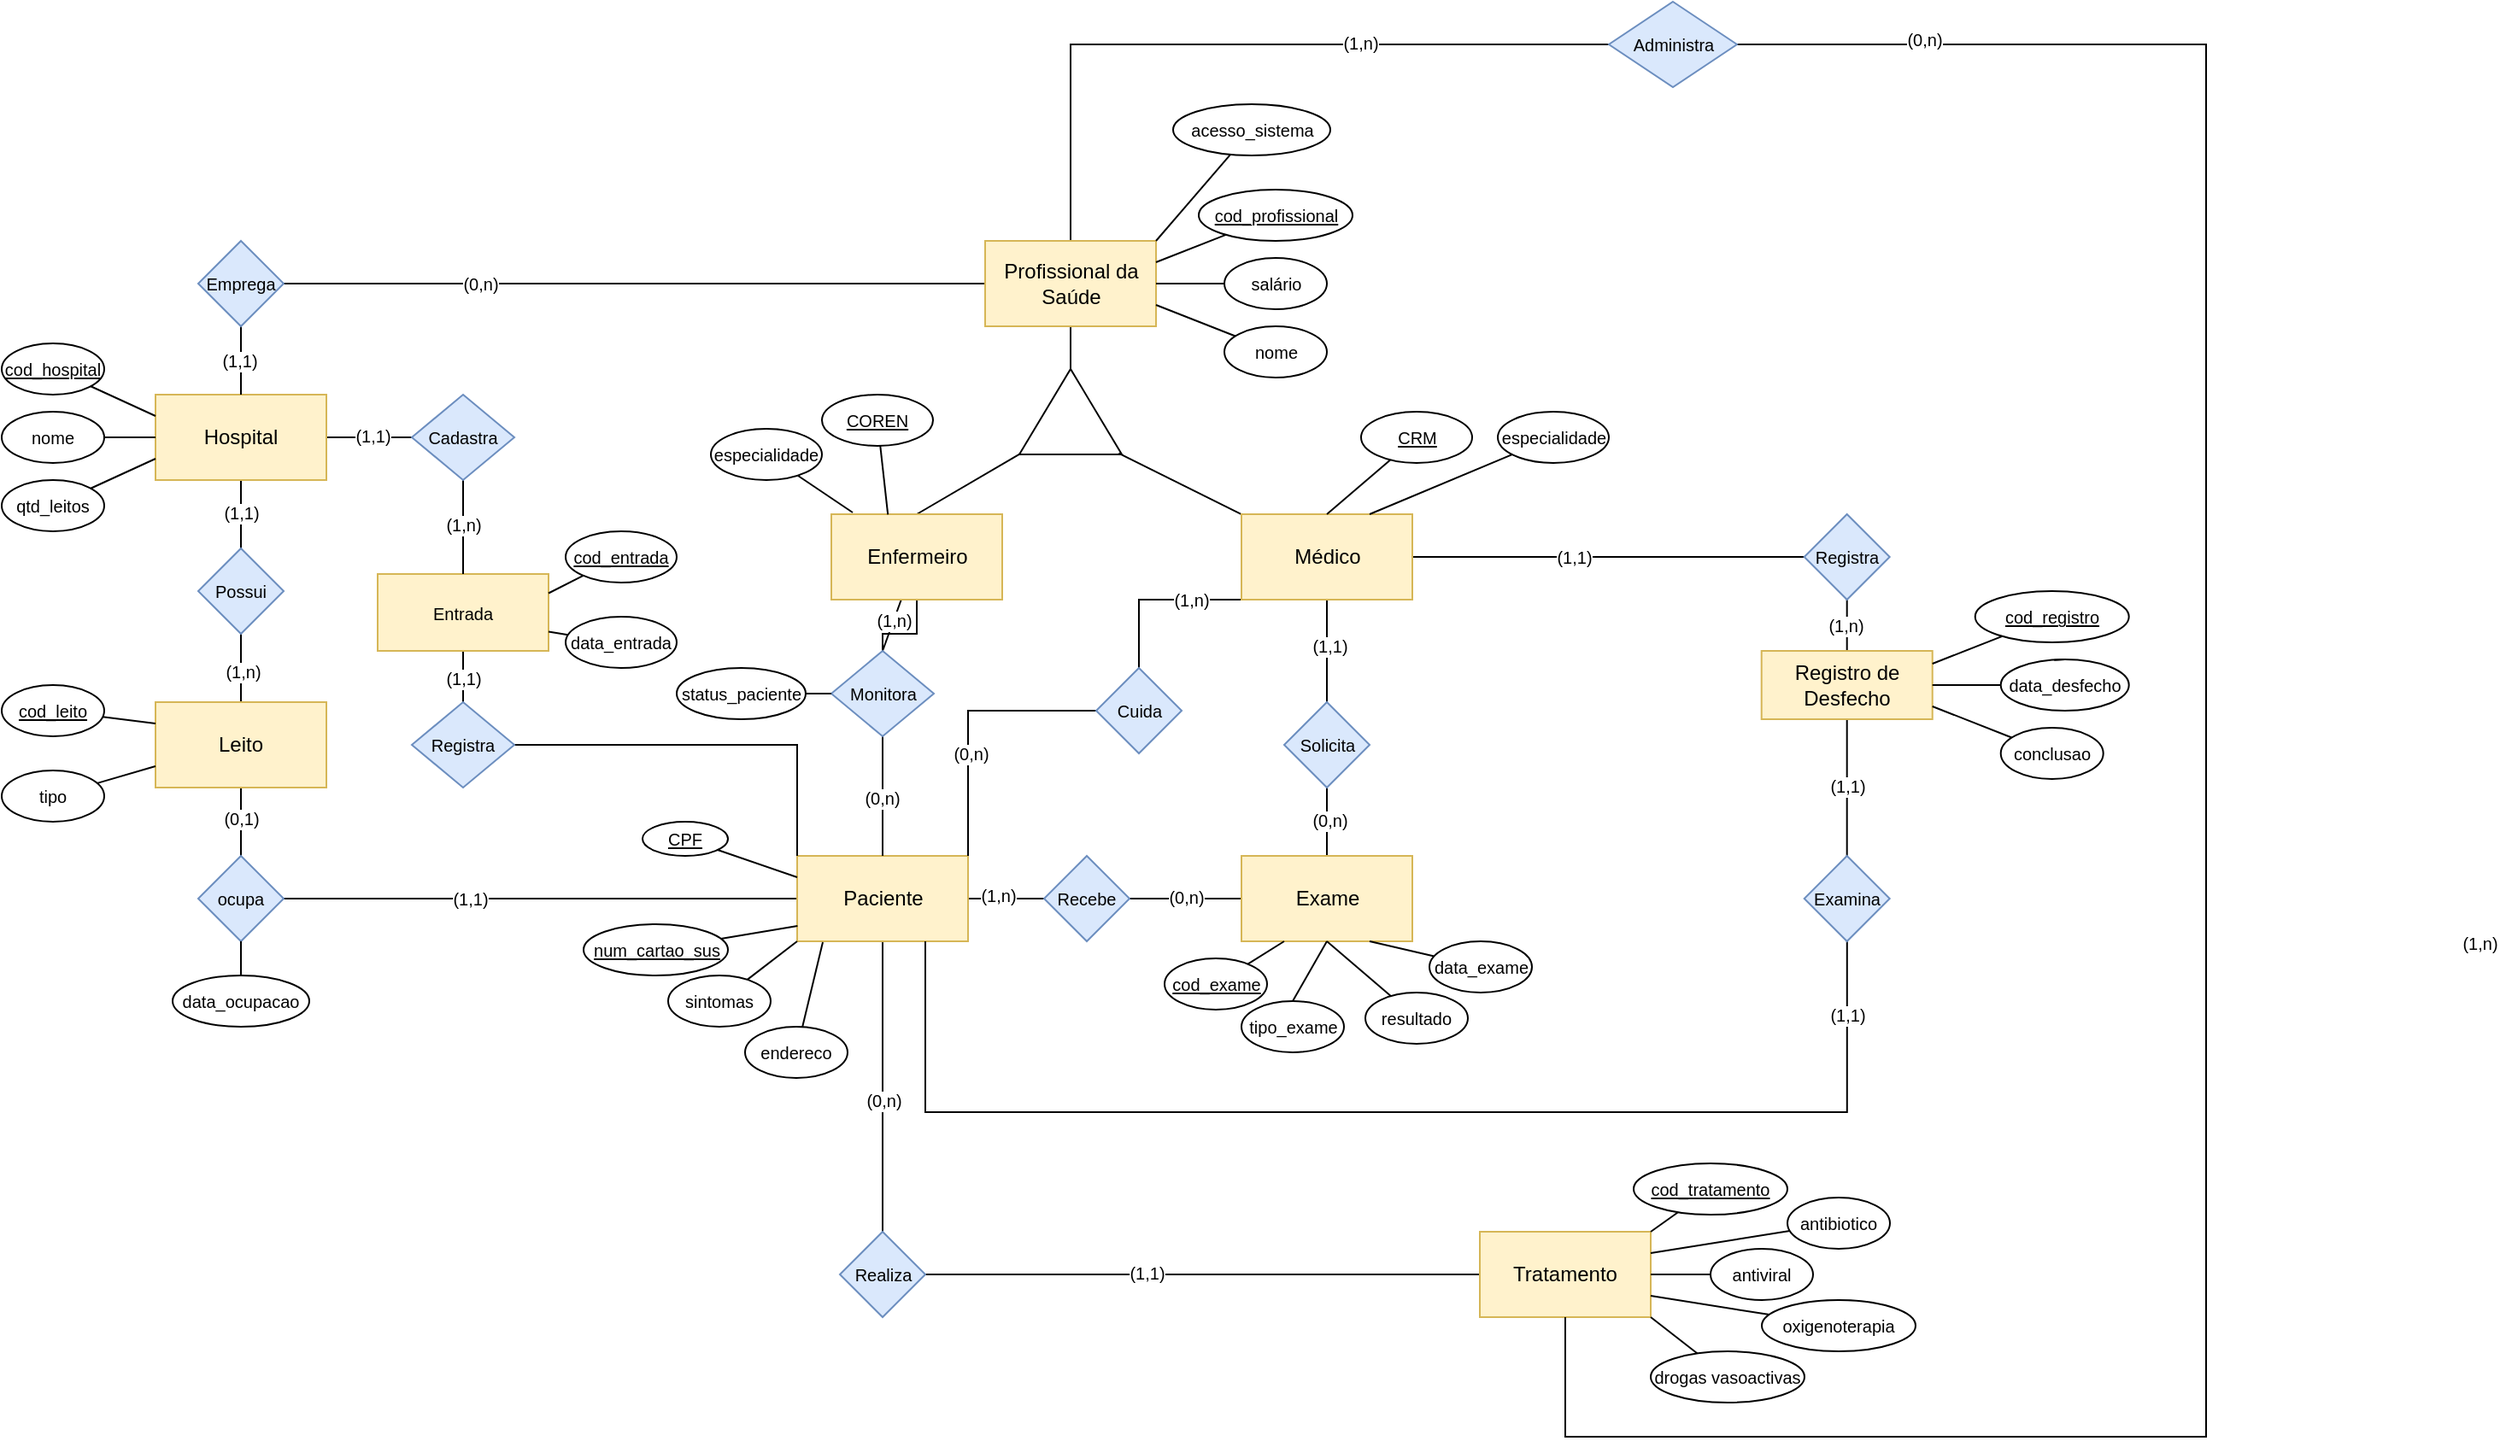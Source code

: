 <mxfile version="16.6.2" type="github">
  <diagram id="DPIqhVDyf0il2X2MRdax" name="Page-1">
    <mxGraphModel dx="862" dy="1560" grid="1" gridSize="10" guides="1" tooltips="1" connect="1" arrows="1" fold="1" page="1" pageScale="1" pageWidth="850" pageHeight="1100" math="0" shadow="0">
      <root>
        <mxCell id="0" />
        <mxCell id="1" parent="0" />
        <mxCell id="jki9zwqW6rv8HR_Bi_is-9" style="edgeStyle=none;rounded=0;orthogonalLoop=1;jettySize=auto;html=1;entryX=0.5;entryY=0;entryDx=0;entryDy=0;fontSize=10;endArrow=none;endFill=0;" edge="1" parent="1" source="jki9zwqW6rv8HR_Bi_is-1" target="jki9zwqW6rv8HR_Bi_is-8">
          <mxGeometry relative="1" as="geometry" />
        </mxCell>
        <mxCell id="jki9zwqW6rv8HR_Bi_is-102" value="(1,1)" style="edgeLabel;html=1;align=center;verticalAlign=middle;resizable=0;points=[];fontSize=10;" vertex="1" connectable="0" parent="jki9zwqW6rv8HR_Bi_is-9">
          <mxGeometry x="-0.483" relative="1" as="geometry">
            <mxPoint y="8" as="offset" />
          </mxGeometry>
        </mxCell>
        <mxCell id="jki9zwqW6rv8HR_Bi_is-128" style="edgeStyle=orthogonalEdgeStyle;rounded=0;orthogonalLoop=1;jettySize=auto;html=1;entryX=0;entryY=0.5;entryDx=0;entryDy=0;fontSize=10;endArrow=none;endFill=0;" edge="1" parent="1" source="jki9zwqW6rv8HR_Bi_is-1" target="jki9zwqW6rv8HR_Bi_is-126">
          <mxGeometry relative="1" as="geometry">
            <Array as="points">
              <mxPoint x="270" y="85" />
              <mxPoint x="270" y="85" />
            </Array>
          </mxGeometry>
        </mxCell>
        <mxCell id="jki9zwqW6rv8HR_Bi_is-137" value="(1,1)" style="edgeLabel;html=1;align=center;verticalAlign=middle;resizable=0;points=[];fontSize=10;" vertex="1" connectable="0" parent="jki9zwqW6rv8HR_Bi_is-128">
          <mxGeometry x="0.768" y="1" relative="1" as="geometry">
            <mxPoint x="-17" as="offset" />
          </mxGeometry>
        </mxCell>
        <mxCell id="jki9zwqW6rv8HR_Bi_is-1" value="Hospital" style="rounded=0;whiteSpace=wrap;html=1;fillColor=#fff2cc;strokeColor=#d6b656;" vertex="1" parent="1">
          <mxGeometry x="160" y="60" width="100" height="50" as="geometry" />
        </mxCell>
        <mxCell id="jki9zwqW6rv8HR_Bi_is-6" style="rounded=0;orthogonalLoop=1;jettySize=auto;html=1;entryX=0;entryY=0.5;entryDx=0;entryDy=0;fontSize=10;endArrow=none;endFill=0;" edge="1" parent="1" source="jki9zwqW6rv8HR_Bi_is-3" target="jki9zwqW6rv8HR_Bi_is-1">
          <mxGeometry relative="1" as="geometry" />
        </mxCell>
        <mxCell id="jki9zwqW6rv8HR_Bi_is-3" value="&lt;font style=&quot;font-size: 10px;&quot;&gt;nome&lt;/font&gt;" style="ellipse;whiteSpace=wrap;html=1;fontSize=10;" vertex="1" parent="1">
          <mxGeometry x="70" y="70" width="60" height="30" as="geometry" />
        </mxCell>
        <mxCell id="jki9zwqW6rv8HR_Bi_is-7" style="edgeStyle=none;rounded=0;orthogonalLoop=1;jettySize=auto;html=1;entryX=0;entryY=0.25;entryDx=0;entryDy=0;fontSize=10;endArrow=none;endFill=0;" edge="1" parent="1" source="jki9zwqW6rv8HR_Bi_is-4" target="jki9zwqW6rv8HR_Bi_is-1">
          <mxGeometry relative="1" as="geometry" />
        </mxCell>
        <mxCell id="jki9zwqW6rv8HR_Bi_is-4" value="&lt;u style=&quot;font-size: 10px;&quot;&gt;&lt;font style=&quot;font-size: 10px;&quot;&gt;cod_hospital&lt;/font&gt;&lt;/u&gt;" style="ellipse;whiteSpace=wrap;html=1;fontSize=10;" vertex="1" parent="1">
          <mxGeometry x="70" y="30" width="60" height="30" as="geometry" />
        </mxCell>
        <mxCell id="jki9zwqW6rv8HR_Bi_is-16" style="edgeStyle=none;rounded=0;orthogonalLoop=1;jettySize=auto;html=1;fontSize=10;endArrow=none;endFill=0;" edge="1" parent="1" source="jki9zwqW6rv8HR_Bi_is-8" target="jki9zwqW6rv8HR_Bi_is-10">
          <mxGeometry relative="1" as="geometry" />
        </mxCell>
        <mxCell id="jki9zwqW6rv8HR_Bi_is-103" value="(1,n)" style="edgeLabel;html=1;align=center;verticalAlign=middle;resizable=0;points=[];fontSize=10;" vertex="1" connectable="0" parent="jki9zwqW6rv8HR_Bi_is-16">
          <mxGeometry x="0.392" y="2" relative="1" as="geometry">
            <mxPoint x="-1" y="-6" as="offset" />
          </mxGeometry>
        </mxCell>
        <mxCell id="jki9zwqW6rv8HR_Bi_is-8" value="Possui" style="rhombus;whiteSpace=wrap;html=1;fontSize=10;fillColor=#dae8fc;strokeColor=#6c8ebf;" vertex="1" parent="1">
          <mxGeometry x="185" y="150" width="50" height="50" as="geometry" />
        </mxCell>
        <mxCell id="jki9zwqW6rv8HR_Bi_is-21" style="edgeStyle=none;rounded=0;orthogonalLoop=1;jettySize=auto;html=1;fontSize=10;endArrow=none;endFill=0;" edge="1" parent="1" source="jki9zwqW6rv8HR_Bi_is-10" target="jki9zwqW6rv8HR_Bi_is-20">
          <mxGeometry relative="1" as="geometry" />
        </mxCell>
        <mxCell id="jki9zwqW6rv8HR_Bi_is-104" value="(0,1)" style="edgeLabel;html=1;align=center;verticalAlign=middle;resizable=0;points=[];fontSize=10;" vertex="1" connectable="0" parent="jki9zwqW6rv8HR_Bi_is-21">
          <mxGeometry x="-0.442" y="1" relative="1" as="geometry">
            <mxPoint x="-1" y="7" as="offset" />
          </mxGeometry>
        </mxCell>
        <mxCell id="jki9zwqW6rv8HR_Bi_is-10" value="Leito" style="rounded=0;whiteSpace=wrap;html=1;fillColor=#fff2cc;strokeColor=#d6b656;" vertex="1" parent="1">
          <mxGeometry x="160" y="240" width="100" height="50" as="geometry" />
        </mxCell>
        <mxCell id="jki9zwqW6rv8HR_Bi_is-11" style="rounded=0;orthogonalLoop=1;jettySize=auto;html=1;entryX=0;entryY=0.75;entryDx=0;entryDy=0;fontSize=10;endArrow=none;endFill=0;" edge="1" parent="1" source="jki9zwqW6rv8HR_Bi_is-12">
          <mxGeometry relative="1" as="geometry">
            <mxPoint x="160" y="277.5" as="targetPoint" />
          </mxGeometry>
        </mxCell>
        <mxCell id="jki9zwqW6rv8HR_Bi_is-12" value="&lt;font style=&quot;font-size: 10px;&quot;&gt;tipo&lt;/font&gt;" style="ellipse;whiteSpace=wrap;html=1;fontSize=10;" vertex="1" parent="1">
          <mxGeometry x="70" y="280" width="60" height="30" as="geometry" />
        </mxCell>
        <mxCell id="jki9zwqW6rv8HR_Bi_is-13" style="edgeStyle=none;rounded=0;orthogonalLoop=1;jettySize=auto;html=1;entryX=0;entryY=0.25;entryDx=0;entryDy=0;fontSize=10;endArrow=none;endFill=0;" edge="1" parent="1" source="jki9zwqW6rv8HR_Bi_is-14">
          <mxGeometry relative="1" as="geometry">
            <mxPoint x="160" y="252.5" as="targetPoint" />
          </mxGeometry>
        </mxCell>
        <mxCell id="jki9zwqW6rv8HR_Bi_is-14" value="&lt;u style=&quot;font-size: 10px;&quot;&gt;&lt;font style=&quot;font-size: 10px;&quot;&gt;cod_leito&lt;/font&gt;&lt;/u&gt;" style="ellipse;whiteSpace=wrap;html=1;fontSize=10;" vertex="1" parent="1">
          <mxGeometry x="70" y="230" width="60" height="30" as="geometry" />
        </mxCell>
        <mxCell id="jki9zwqW6rv8HR_Bi_is-19" style="edgeStyle=none;rounded=0;orthogonalLoop=1;jettySize=auto;html=1;entryX=0;entryY=0.75;entryDx=0;entryDy=0;fontSize=10;endArrow=none;endFill=0;" edge="1" parent="1" source="jki9zwqW6rv8HR_Bi_is-18" target="jki9zwqW6rv8HR_Bi_is-1">
          <mxGeometry relative="1" as="geometry" />
        </mxCell>
        <mxCell id="jki9zwqW6rv8HR_Bi_is-18" value="&lt;font style=&quot;font-size: 10px;&quot;&gt;qtd_leitos&lt;/font&gt;" style="ellipse;whiteSpace=wrap;html=1;fontSize=10;" vertex="1" parent="1">
          <mxGeometry x="70" y="110" width="60" height="30" as="geometry" />
        </mxCell>
        <mxCell id="jki9zwqW6rv8HR_Bi_is-24" style="edgeStyle=none;rounded=0;orthogonalLoop=1;jettySize=auto;html=1;entryX=0;entryY=0.5;entryDx=0;entryDy=0;fontSize=10;endArrow=none;endFill=0;" edge="1" parent="1" source="jki9zwqW6rv8HR_Bi_is-20" target="jki9zwqW6rv8HR_Bi_is-23">
          <mxGeometry relative="1" as="geometry" />
        </mxCell>
        <mxCell id="jki9zwqW6rv8HR_Bi_is-105" value="(1,1)" style="edgeLabel;html=1;align=center;verticalAlign=middle;resizable=0;points=[];fontSize=10;" vertex="1" connectable="0" parent="jki9zwqW6rv8HR_Bi_is-24">
          <mxGeometry x="-0.359" relative="1" as="geometry">
            <mxPoint x="12" as="offset" />
          </mxGeometry>
        </mxCell>
        <mxCell id="jki9zwqW6rv8HR_Bi_is-20" value="ocupa" style="rhombus;whiteSpace=wrap;html=1;fontSize=10;fillColor=#dae8fc;strokeColor=#6c8ebf;" vertex="1" parent="1">
          <mxGeometry x="185" y="330" width="50" height="50" as="geometry" />
        </mxCell>
        <mxCell id="jki9zwqW6rv8HR_Bi_is-72" style="edgeStyle=none;rounded=0;orthogonalLoop=1;jettySize=auto;html=1;entryX=0;entryY=0.5;entryDx=0;entryDy=0;fontSize=10;endArrow=none;endFill=0;" edge="1" parent="1" source="jki9zwqW6rv8HR_Bi_is-23" target="jki9zwqW6rv8HR_Bi_is-71">
          <mxGeometry relative="1" as="geometry" />
        </mxCell>
        <mxCell id="jki9zwqW6rv8HR_Bi_is-141" value="(1,n)" style="edgeLabel;html=1;align=center;verticalAlign=middle;resizable=0;points=[];fontSize=10;" vertex="1" connectable="0" parent="jki9zwqW6rv8HR_Bi_is-72">
          <mxGeometry x="-0.525" y="2" relative="1" as="geometry">
            <mxPoint x="7" as="offset" />
          </mxGeometry>
        </mxCell>
        <mxCell id="jki9zwqW6rv8HR_Bi_is-88" style="edgeStyle=none;rounded=0;orthogonalLoop=1;jettySize=auto;html=1;entryX=0.5;entryY=0;entryDx=0;entryDy=0;fontSize=10;endArrow=none;endFill=0;" edge="1" parent="1" source="jki9zwqW6rv8HR_Bi_is-23" target="jki9zwqW6rv8HR_Bi_is-87">
          <mxGeometry relative="1" as="geometry" />
        </mxCell>
        <mxCell id="jki9zwqW6rv8HR_Bi_is-122" value="(0,n)" style="edgeLabel;html=1;align=center;verticalAlign=middle;resizable=0;points=[];fontSize=10;" vertex="1" connectable="0" parent="jki9zwqW6rv8HR_Bi_is-88">
          <mxGeometry x="-0.456" relative="1" as="geometry">
            <mxPoint y="47" as="offset" />
          </mxGeometry>
        </mxCell>
        <mxCell id="jki9zwqW6rv8HR_Bi_is-23" value="Paciente" style="rounded=0;whiteSpace=wrap;html=1;fillColor=#fff2cc;strokeColor=#d6b656;" vertex="1" parent="1">
          <mxGeometry x="535.5" y="330" width="100" height="50" as="geometry" />
        </mxCell>
        <mxCell id="jki9zwqW6rv8HR_Bi_is-38" style="edgeStyle=none;rounded=0;orthogonalLoop=1;jettySize=auto;html=1;fontSize=10;endArrow=none;endFill=0;entryX=0;entryY=0.25;entryDx=0;entryDy=0;" edge="1" parent="1" source="jki9zwqW6rv8HR_Bi_is-25" target="jki9zwqW6rv8HR_Bi_is-23">
          <mxGeometry relative="1" as="geometry">
            <mxPoint x="495" y="365" as="targetPoint" />
          </mxGeometry>
        </mxCell>
        <mxCell id="jki9zwqW6rv8HR_Bi_is-25" value="&lt;font style=&quot;font-size: 10px&quot;&gt;&lt;u&gt;CPF&lt;/u&gt;&lt;/font&gt;" style="ellipse;whiteSpace=wrap;html=1;" vertex="1" parent="1">
          <mxGeometry x="445" y="310" width="50" height="20" as="geometry" />
        </mxCell>
        <mxCell id="jki9zwqW6rv8HR_Bi_is-39" style="edgeStyle=none;rounded=0;orthogonalLoop=1;jettySize=auto;html=1;entryX=0.002;entryY=0.82;entryDx=0;entryDy=0;fontSize=10;endArrow=none;endFill=0;entryPerimeter=0;" edge="1" parent="1" source="jki9zwqW6rv8HR_Bi_is-27" target="jki9zwqW6rv8HR_Bi_is-23">
          <mxGeometry relative="1" as="geometry">
            <mxPoint x="700" y="390" as="targetPoint" />
          </mxGeometry>
        </mxCell>
        <mxCell id="jki9zwqW6rv8HR_Bi_is-27" value="&lt;span style=&quot;font-size: 10px&quot;&gt;&lt;u&gt;num_cartao_sus&lt;/u&gt;&lt;/span&gt;" style="ellipse;whiteSpace=wrap;html=1;" vertex="1" parent="1">
          <mxGeometry x="410.5" y="370" width="84.5" height="30" as="geometry" />
        </mxCell>
        <mxCell id="jki9zwqW6rv8HR_Bi_is-32" style="edgeStyle=none;rounded=0;orthogonalLoop=1;jettySize=auto;html=1;entryX=0.5;entryY=1;entryDx=0;entryDy=0;fontSize=10;endArrow=none;endFill=0;" edge="1" parent="1" source="jki9zwqW6rv8HR_Bi_is-28" target="jki9zwqW6rv8HR_Bi_is-20">
          <mxGeometry relative="1" as="geometry" />
        </mxCell>
        <mxCell id="jki9zwqW6rv8HR_Bi_is-28" value="&lt;font style=&quot;font-size: 10px&quot;&gt;data_ocupacao&lt;/font&gt;" style="ellipse;whiteSpace=wrap;html=1;" vertex="1" parent="1">
          <mxGeometry x="170" y="400" width="80" height="30" as="geometry" />
        </mxCell>
        <mxCell id="jki9zwqW6rv8HR_Bi_is-40" style="edgeStyle=none;rounded=0;orthogonalLoop=1;jettySize=auto;html=1;entryX=0;entryY=1;entryDx=0;entryDy=0;fontSize=10;endArrow=none;endFill=0;" edge="1" parent="1" source="jki9zwqW6rv8HR_Bi_is-29" target="jki9zwqW6rv8HR_Bi_is-23">
          <mxGeometry relative="1" as="geometry">
            <mxPoint x="520" y="365" as="targetPoint" />
          </mxGeometry>
        </mxCell>
        <mxCell id="jki9zwqW6rv8HR_Bi_is-29" value="&lt;font style=&quot;font-size: 10px&quot;&gt;sintomas&lt;/font&gt;" style="ellipse;whiteSpace=wrap;html=1;" vertex="1" parent="1">
          <mxGeometry x="460" y="400" width="60" height="30" as="geometry" />
        </mxCell>
        <mxCell id="jki9zwqW6rv8HR_Bi_is-35" value="" style="endArrow=none;html=1;rounded=0;fontSize=10;exitX=0.5;exitY=0;exitDx=0;exitDy=0;entryX=0.5;entryY=1;entryDx=0;entryDy=0;" edge="1" parent="1" source="jki9zwqW6rv8HR_Bi_is-1" target="jki9zwqW6rv8HR_Bi_is-36">
          <mxGeometry width="50" height="50" relative="1" as="geometry">
            <mxPoint x="300" y="90" as="sourcePoint" />
            <mxPoint x="210" y="30" as="targetPoint" />
          </mxGeometry>
        </mxCell>
        <mxCell id="jki9zwqW6rv8HR_Bi_is-106" value="(1,1)" style="edgeLabel;html=1;align=center;verticalAlign=middle;resizable=0;points=[];fontSize=10;" vertex="1" connectable="0" parent="jki9zwqW6rv8HR_Bi_is-35">
          <mxGeometry x="-0.407" relative="1" as="geometry">
            <mxPoint x="-1" y="-8" as="offset" />
          </mxGeometry>
        </mxCell>
        <mxCell id="jki9zwqW6rv8HR_Bi_is-43" style="edgeStyle=none;rounded=0;orthogonalLoop=1;jettySize=auto;html=1;entryX=0;entryY=0.5;entryDx=0;entryDy=0;fontSize=10;endArrow=none;endFill=0;" edge="1" parent="1" source="jki9zwqW6rv8HR_Bi_is-36" target="jki9zwqW6rv8HR_Bi_is-42">
          <mxGeometry relative="1" as="geometry" />
        </mxCell>
        <mxCell id="jki9zwqW6rv8HR_Bi_is-107" value="(0,n)" style="edgeLabel;html=1;align=center;verticalAlign=middle;resizable=0;points=[];fontSize=10;" vertex="1" connectable="0" parent="jki9zwqW6rv8HR_Bi_is-43">
          <mxGeometry x="-0.71" y="-1" relative="1" as="geometry">
            <mxPoint x="55" y="-1" as="offset" />
          </mxGeometry>
        </mxCell>
        <mxCell id="jki9zwqW6rv8HR_Bi_is-36" value="Emprega" style="rhombus;whiteSpace=wrap;html=1;fontSize=10;fillColor=#dae8fc;strokeColor=#6c8ebf;" vertex="1" parent="1">
          <mxGeometry x="185" y="-30" width="50" height="50" as="geometry" />
        </mxCell>
        <mxCell id="jki9zwqW6rv8HR_Bi_is-41" style="edgeStyle=none;rounded=0;orthogonalLoop=1;jettySize=auto;html=1;fontSize=10;endArrow=none;endFill=0;entryX=0.15;entryY=1.01;entryDx=0;entryDy=0;entryPerimeter=0;" edge="1" parent="1" source="jki9zwqW6rv8HR_Bi_is-37" target="jki9zwqW6rv8HR_Bi_is-23">
          <mxGeometry relative="1" as="geometry">
            <mxPoint x="675" y="390" as="targetPoint" />
          </mxGeometry>
        </mxCell>
        <mxCell id="jki9zwqW6rv8HR_Bi_is-37" value="&lt;font style=&quot;font-size: 10px;&quot;&gt;endereco&lt;/font&gt;" style="ellipse;whiteSpace=wrap;html=1;fontSize=10;" vertex="1" parent="1">
          <mxGeometry x="505" y="430" width="60" height="30" as="geometry" />
        </mxCell>
        <mxCell id="jki9zwqW6rv8HR_Bi_is-51" style="edgeStyle=none;rounded=0;orthogonalLoop=1;jettySize=auto;html=1;entryX=1;entryY=0.5;entryDx=0;entryDy=0;fontSize=10;endArrow=none;endFill=0;" edge="1" parent="1" source="jki9zwqW6rv8HR_Bi_is-42" target="jki9zwqW6rv8HR_Bi_is-50">
          <mxGeometry relative="1" as="geometry" />
        </mxCell>
        <mxCell id="jki9zwqW6rv8HR_Bi_is-168" style="edgeStyle=orthogonalEdgeStyle;rounded=0;orthogonalLoop=1;jettySize=auto;html=1;entryX=0;entryY=0.5;entryDx=0;entryDy=0;fontSize=10;endArrow=none;endFill=0;" edge="1" parent="1" source="jki9zwqW6rv8HR_Bi_is-42" target="jki9zwqW6rv8HR_Bi_is-166">
          <mxGeometry relative="1" as="geometry">
            <Array as="points">
              <mxPoint x="696" y="-145" />
            </Array>
          </mxGeometry>
        </mxCell>
        <mxCell id="jki9zwqW6rv8HR_Bi_is-171" value="(1,n)" style="edgeLabel;html=1;align=center;verticalAlign=middle;resizable=0;points=[];fontSize=10;" vertex="1" connectable="0" parent="jki9zwqW6rv8HR_Bi_is-168">
          <mxGeometry x="0.405" y="-4" relative="1" as="geometry">
            <mxPoint x="-18" y="-5" as="offset" />
          </mxGeometry>
        </mxCell>
        <mxCell id="jki9zwqW6rv8HR_Bi_is-42" value="Profissional da Saúde" style="rounded=0;whiteSpace=wrap;html=1;fillColor=#fff2cc;strokeColor=#d6b656;" vertex="1" parent="1">
          <mxGeometry x="645.5" y="-30" width="100" height="50" as="geometry" />
        </mxCell>
        <mxCell id="jki9zwqW6rv8HR_Bi_is-48" style="edgeStyle=none;rounded=0;orthogonalLoop=1;jettySize=auto;html=1;entryX=1;entryY=0.5;entryDx=0;entryDy=0;fontSize=10;endArrow=none;endFill=0;" edge="1" parent="1" source="jki9zwqW6rv8HR_Bi_is-44" target="jki9zwqW6rv8HR_Bi_is-42">
          <mxGeometry relative="1" as="geometry" />
        </mxCell>
        <mxCell id="jki9zwqW6rv8HR_Bi_is-44" value="&lt;font style=&quot;font-size: 10px&quot;&gt;salário&lt;/font&gt;" style="ellipse;whiteSpace=wrap;html=1;" vertex="1" parent="1">
          <mxGeometry x="785.5" y="-20" width="60" height="30" as="geometry" />
        </mxCell>
        <mxCell id="jki9zwqW6rv8HR_Bi_is-47" style="edgeStyle=none;rounded=0;orthogonalLoop=1;jettySize=auto;html=1;entryX=1;entryY=0.25;entryDx=0;entryDy=0;fontSize=10;endArrow=none;endFill=0;" edge="1" parent="1" source="jki9zwqW6rv8HR_Bi_is-45" target="jki9zwqW6rv8HR_Bi_is-42">
          <mxGeometry relative="1" as="geometry" />
        </mxCell>
        <mxCell id="jki9zwqW6rv8HR_Bi_is-45" value="&lt;u&gt;&lt;font style=&quot;font-size: 10px&quot;&gt;cod_profissional&lt;/font&gt;&lt;/u&gt;" style="ellipse;whiteSpace=wrap;html=1;" vertex="1" parent="1">
          <mxGeometry x="770.5" y="-60" width="90" height="30" as="geometry" />
        </mxCell>
        <mxCell id="jki9zwqW6rv8HR_Bi_is-49" style="edgeStyle=none;rounded=0;orthogonalLoop=1;jettySize=auto;html=1;entryX=1;entryY=0.75;entryDx=0;entryDy=0;fontSize=10;endArrow=none;endFill=0;" edge="1" parent="1" source="jki9zwqW6rv8HR_Bi_is-46" target="jki9zwqW6rv8HR_Bi_is-42">
          <mxGeometry relative="1" as="geometry" />
        </mxCell>
        <mxCell id="jki9zwqW6rv8HR_Bi_is-46" value="&lt;font style=&quot;font-size: 10px&quot;&gt;nome&lt;/font&gt;" style="ellipse;whiteSpace=wrap;html=1;" vertex="1" parent="1">
          <mxGeometry x="785.5" y="20" width="60" height="30" as="geometry" />
        </mxCell>
        <mxCell id="jki9zwqW6rv8HR_Bi_is-50" value="" style="triangle;whiteSpace=wrap;html=1;fontSize=10;rotation=-90;" vertex="1" parent="1">
          <mxGeometry x="670.5" y="40" width="50" height="60" as="geometry" />
        </mxCell>
        <mxCell id="jki9zwqW6rv8HR_Bi_is-56" style="edgeStyle=none;rounded=0;orthogonalLoop=1;jettySize=auto;html=1;fontSize=10;endArrow=none;endFill=0;exitX=0.5;exitY=0;exitDx=0;exitDy=0;entryX=0.013;entryY=0.017;entryDx=0;entryDy=0;entryPerimeter=0;" edge="1" parent="1" source="jki9zwqW6rv8HR_Bi_is-54" target="jki9zwqW6rv8HR_Bi_is-50">
          <mxGeometry relative="1" as="geometry">
            <mxPoint x="665.5" y="90" as="targetPoint" />
          </mxGeometry>
        </mxCell>
        <mxCell id="jki9zwqW6rv8HR_Bi_is-60" style="edgeStyle=none;rounded=0;orthogonalLoop=1;jettySize=auto;html=1;entryX=0.5;entryY=0;entryDx=0;entryDy=0;fontSize=10;endArrow=none;endFill=0;" edge="1" parent="1" source="jki9zwqW6rv8HR_Bi_is-54" target="jki9zwqW6rv8HR_Bi_is-59">
          <mxGeometry relative="1" as="geometry" />
        </mxCell>
        <mxCell id="jki9zwqW6rv8HR_Bi_is-110" value="(1,n)" style="edgeLabel;html=1;align=center;verticalAlign=middle;resizable=0;points=[];fontSize=10;" vertex="1" connectable="0" parent="jki9zwqW6rv8HR_Bi_is-60">
          <mxGeometry x="-0.426" y="-1" relative="1" as="geometry">
            <mxPoint x="-1" y="4" as="offset" />
          </mxGeometry>
        </mxCell>
        <mxCell id="jki9zwqW6rv8HR_Bi_is-170" value="" style="edgeStyle=orthogonalEdgeStyle;rounded=0;orthogonalLoop=1;jettySize=auto;html=1;fontSize=10;endArrow=none;endFill=0;" edge="1" parent="1" source="jki9zwqW6rv8HR_Bi_is-54" target="jki9zwqW6rv8HR_Bi_is-59">
          <mxGeometry relative="1" as="geometry" />
        </mxCell>
        <mxCell id="jki9zwqW6rv8HR_Bi_is-54" value="Enfermeiro" style="rounded=0;whiteSpace=wrap;html=1;fillColor=#fff2cc;strokeColor=#d6b656;" vertex="1" parent="1">
          <mxGeometry x="555.5" y="130" width="100" height="50" as="geometry" />
        </mxCell>
        <mxCell id="jki9zwqW6rv8HR_Bi_is-57" style="edgeStyle=none;rounded=0;orthogonalLoop=1;jettySize=auto;html=1;entryX=0.014;entryY=0.969;entryDx=0;entryDy=0;entryPerimeter=0;fontSize=10;endArrow=none;endFill=0;" edge="1" parent="1" source="jki9zwqW6rv8HR_Bi_is-55" target="jki9zwqW6rv8HR_Bi_is-50">
          <mxGeometry relative="1" as="geometry">
            <mxPoint x="765.02" y="95.35" as="targetPoint" />
          </mxGeometry>
        </mxCell>
        <mxCell id="jki9zwqW6rv8HR_Bi_is-85" style="edgeStyle=none;rounded=0;orthogonalLoop=1;jettySize=auto;html=1;entryX=0.5;entryY=0;entryDx=0;entryDy=0;fontSize=10;endArrow=none;endFill=0;" edge="1" parent="1" source="jki9zwqW6rv8HR_Bi_is-55" target="jki9zwqW6rv8HR_Bi_is-70">
          <mxGeometry relative="1" as="geometry" />
        </mxCell>
        <mxCell id="jki9zwqW6rv8HR_Bi_is-112" value="(1,1)" style="edgeLabel;html=1;align=center;verticalAlign=middle;resizable=0;points=[];fontSize=10;" vertex="1" connectable="0" parent="jki9zwqW6rv8HR_Bi_is-85">
          <mxGeometry x="-0.279" y="3" relative="1" as="geometry">
            <mxPoint x="-2" y="5" as="offset" />
          </mxGeometry>
        </mxCell>
        <mxCell id="jki9zwqW6rv8HR_Bi_is-116" style="edgeStyle=orthogonalEdgeStyle;rounded=0;orthogonalLoop=1;jettySize=auto;html=1;entryX=0.5;entryY=0;entryDx=0;entryDy=0;fontSize=10;endArrow=none;endFill=0;exitX=0;exitY=1;exitDx=0;exitDy=0;" edge="1" parent="1" source="jki9zwqW6rv8HR_Bi_is-55" target="jki9zwqW6rv8HR_Bi_is-114">
          <mxGeometry relative="1" as="geometry">
            <Array as="points">
              <mxPoint x="735.5" y="180" />
            </Array>
          </mxGeometry>
        </mxCell>
        <mxCell id="jki9zwqW6rv8HR_Bi_is-118" value="(1,n)" style="edgeLabel;html=1;align=center;verticalAlign=middle;resizable=0;points=[];fontSize=10;" vertex="1" connectable="0" parent="jki9zwqW6rv8HR_Bi_is-116">
          <mxGeometry x="-0.596" relative="1" as="geometry">
            <mxPoint x="-10" as="offset" />
          </mxGeometry>
        </mxCell>
        <mxCell id="jki9zwqW6rv8HR_Bi_is-146" style="edgeStyle=none;rounded=0;orthogonalLoop=1;jettySize=auto;html=1;entryX=0;entryY=0.5;entryDx=0;entryDy=0;fontSize=10;endArrow=none;endFill=0;" edge="1" parent="1" source="jki9zwqW6rv8HR_Bi_is-55" target="jki9zwqW6rv8HR_Bi_is-145">
          <mxGeometry relative="1" as="geometry" />
        </mxCell>
        <mxCell id="jki9zwqW6rv8HR_Bi_is-148" value="(1,1)" style="edgeLabel;html=1;align=center;verticalAlign=middle;resizable=0;points=[];fontSize=10;" vertex="1" connectable="0" parent="jki9zwqW6rv8HR_Bi_is-146">
          <mxGeometry x="-0.284" relative="1" as="geometry">
            <mxPoint x="12" as="offset" />
          </mxGeometry>
        </mxCell>
        <mxCell id="jki9zwqW6rv8HR_Bi_is-55" value="Médico" style="rounded=0;whiteSpace=wrap;html=1;fillColor=#fff2cc;strokeColor=#d6b656;" vertex="1" parent="1">
          <mxGeometry x="795.5" y="130" width="100" height="50" as="geometry" />
        </mxCell>
        <mxCell id="jki9zwqW6rv8HR_Bi_is-61" style="edgeStyle=none;rounded=0;orthogonalLoop=1;jettySize=auto;html=1;entryX=0.5;entryY=0;entryDx=0;entryDy=0;fontSize=10;endArrow=none;endFill=0;" edge="1" parent="1" source="jki9zwqW6rv8HR_Bi_is-59" target="jki9zwqW6rv8HR_Bi_is-23">
          <mxGeometry relative="1" as="geometry" />
        </mxCell>
        <mxCell id="jki9zwqW6rv8HR_Bi_is-111" value="(0,n)" style="edgeLabel;html=1;align=center;verticalAlign=middle;resizable=0;points=[];fontSize=10;" vertex="1" connectable="0" parent="jki9zwqW6rv8HR_Bi_is-61">
          <mxGeometry x="0.4" y="-2" relative="1" as="geometry">
            <mxPoint x="1" y="-13" as="offset" />
          </mxGeometry>
        </mxCell>
        <mxCell id="jki9zwqW6rv8HR_Bi_is-59" value="Monitora" style="rhombus;whiteSpace=wrap;html=1;fontSize=10;fillColor=#dae8fc;strokeColor=#6c8ebf;" vertex="1" parent="1">
          <mxGeometry x="555.5" y="210" width="60" height="50" as="geometry" />
        </mxCell>
        <mxCell id="jki9zwqW6rv8HR_Bi_is-63" style="edgeStyle=none;rounded=0;orthogonalLoop=1;jettySize=auto;html=1;entryX=0.331;entryY=0.003;entryDx=0;entryDy=0;fontSize=10;endArrow=none;endFill=0;entryPerimeter=0;" edge="1" parent="1" source="jki9zwqW6rv8HR_Bi_is-62" target="jki9zwqW6rv8HR_Bi_is-54">
          <mxGeometry relative="1" as="geometry">
            <mxPoint x="551.75" y="122.5" as="targetPoint" />
          </mxGeometry>
        </mxCell>
        <mxCell id="jki9zwqW6rv8HR_Bi_is-62" value="&lt;font style=&quot;font-size: 10px;&quot;&gt;&lt;u style=&quot;font-size: 10px;&quot;&gt;COREN&lt;/u&gt;&lt;/font&gt;" style="ellipse;whiteSpace=wrap;html=1;fontSize=10;" vertex="1" parent="1">
          <mxGeometry x="550" y="60" width="65" height="30" as="geometry" />
        </mxCell>
        <mxCell id="jki9zwqW6rv8HR_Bi_is-65" style="edgeStyle=none;rounded=0;orthogonalLoop=1;jettySize=auto;html=1;entryX=0.125;entryY=-0.02;entryDx=0;entryDy=0;fontSize=10;endArrow=none;endFill=0;entryPerimeter=0;" edge="1" parent="1" source="jki9zwqW6rv8HR_Bi_is-64" target="jki9zwqW6rv8HR_Bi_is-54">
          <mxGeometry relative="1" as="geometry">
            <mxPoint x="551.75" y="135" as="targetPoint" />
          </mxGeometry>
        </mxCell>
        <mxCell id="jki9zwqW6rv8HR_Bi_is-64" value="&lt;span style=&quot;font-size: 10px;&quot;&gt;especialidade&lt;/span&gt;" style="ellipse;whiteSpace=wrap;html=1;fontSize=10;" vertex="1" parent="1">
          <mxGeometry x="485" y="80" width="65" height="30" as="geometry" />
        </mxCell>
        <mxCell id="jki9zwqW6rv8HR_Bi_is-68" style="edgeStyle=none;rounded=0;orthogonalLoop=1;jettySize=auto;html=1;entryX=0.5;entryY=0;entryDx=0;entryDy=0;fontSize=10;endArrow=none;endFill=0;" edge="1" parent="1" source="jki9zwqW6rv8HR_Bi_is-66" target="jki9zwqW6rv8HR_Bi_is-55">
          <mxGeometry relative="1" as="geometry" />
        </mxCell>
        <mxCell id="jki9zwqW6rv8HR_Bi_is-66" value="&lt;font style=&quot;font-size: 10px&quot;&gt;&lt;u&gt;CRM&lt;/u&gt;&lt;/font&gt;" style="ellipse;whiteSpace=wrap;html=1;" vertex="1" parent="1">
          <mxGeometry x="865.5" y="70" width="65" height="30" as="geometry" />
        </mxCell>
        <mxCell id="jki9zwqW6rv8HR_Bi_is-69" style="edgeStyle=none;rounded=0;orthogonalLoop=1;jettySize=auto;html=1;entryX=0.75;entryY=0;entryDx=0;entryDy=0;fontSize=10;endArrow=none;endFill=0;" edge="1" parent="1" source="jki9zwqW6rv8HR_Bi_is-67" target="jki9zwqW6rv8HR_Bi_is-55">
          <mxGeometry relative="1" as="geometry" />
        </mxCell>
        <mxCell id="jki9zwqW6rv8HR_Bi_is-67" value="&lt;span style=&quot;font-size: 10px&quot;&gt;especialidade&lt;/span&gt;" style="ellipse;whiteSpace=wrap;html=1;" vertex="1" parent="1">
          <mxGeometry x="945.5" y="70" width="65" height="30" as="geometry" />
        </mxCell>
        <mxCell id="jki9zwqW6rv8HR_Bi_is-84" style="edgeStyle=none;rounded=0;orthogonalLoop=1;jettySize=auto;html=1;entryX=0.5;entryY=0;entryDx=0;entryDy=0;fontSize=10;endArrow=none;endFill=0;" edge="1" parent="1" source="jki9zwqW6rv8HR_Bi_is-70" target="jki9zwqW6rv8HR_Bi_is-74">
          <mxGeometry relative="1" as="geometry" />
        </mxCell>
        <mxCell id="jki9zwqW6rv8HR_Bi_is-113" value="(0,n)" style="edgeLabel;html=1;align=center;verticalAlign=middle;resizable=0;points=[];fontSize=10;" vertex="1" connectable="0" parent="jki9zwqW6rv8HR_Bi_is-84">
          <mxGeometry x="0.409" y="1" relative="1" as="geometry">
            <mxPoint y="-9" as="offset" />
          </mxGeometry>
        </mxCell>
        <mxCell id="jki9zwqW6rv8HR_Bi_is-70" value="Solicita" style="rhombus;whiteSpace=wrap;html=1;fontSize=10;fillColor=#dae8fc;strokeColor=#6c8ebf;" vertex="1" parent="1">
          <mxGeometry x="820.5" y="240" width="50" height="50" as="geometry" />
        </mxCell>
        <mxCell id="jki9zwqW6rv8HR_Bi_is-75" style="edgeStyle=none;rounded=0;orthogonalLoop=1;jettySize=auto;html=1;entryX=0;entryY=0.5;entryDx=0;entryDy=0;fontSize=10;endArrow=none;endFill=0;exitX=1;exitY=0.5;exitDx=0;exitDy=0;" edge="1" parent="1" source="jki9zwqW6rv8HR_Bi_is-71" target="jki9zwqW6rv8HR_Bi_is-74">
          <mxGeometry relative="1" as="geometry">
            <mxPoint x="755.5" y="355" as="sourcePoint" />
          </mxGeometry>
        </mxCell>
        <mxCell id="jki9zwqW6rv8HR_Bi_is-142" value="(0,n)" style="edgeLabel;html=1;align=center;verticalAlign=middle;resizable=0;points=[];fontSize=10;" vertex="1" connectable="0" parent="jki9zwqW6rv8HR_Bi_is-75">
          <mxGeometry x="0.594" y="1" relative="1" as="geometry">
            <mxPoint x="-19" as="offset" />
          </mxGeometry>
        </mxCell>
        <mxCell id="jki9zwqW6rv8HR_Bi_is-71" value="Recebe" style="rhombus;whiteSpace=wrap;html=1;fontSize=10;fillColor=#dae8fc;strokeColor=#6c8ebf;" vertex="1" parent="1">
          <mxGeometry x="680" y="330" width="50" height="50" as="geometry" />
        </mxCell>
        <mxCell id="jki9zwqW6rv8HR_Bi_is-74" value="Exame" style="rounded=0;whiteSpace=wrap;html=1;fillColor=#fff2cc;strokeColor=#d6b656;" vertex="1" parent="1">
          <mxGeometry x="795.5" y="330" width="100" height="50" as="geometry" />
        </mxCell>
        <mxCell id="jki9zwqW6rv8HR_Bi_is-80" style="edgeStyle=none;rounded=0;orthogonalLoop=1;jettySize=auto;html=1;entryX=0.5;entryY=1;entryDx=0;entryDy=0;fontSize=10;endArrow=none;endFill=0;exitX=0.5;exitY=0;exitDx=0;exitDy=0;" edge="1" parent="1" source="jki9zwqW6rv8HR_Bi_is-76" target="jki9zwqW6rv8HR_Bi_is-74">
          <mxGeometry relative="1" as="geometry">
            <mxPoint x="845.5" y="420" as="sourcePoint" />
          </mxGeometry>
        </mxCell>
        <mxCell id="jki9zwqW6rv8HR_Bi_is-76" value="&lt;font style=&quot;font-size: 10px&quot;&gt;tipo_exame&lt;/font&gt;" style="ellipse;whiteSpace=wrap;html=1;" vertex="1" parent="1">
          <mxGeometry x="795.5" y="415" width="60" height="30" as="geometry" />
        </mxCell>
        <mxCell id="jki9zwqW6rv8HR_Bi_is-79" style="edgeStyle=none;rounded=0;orthogonalLoop=1;jettySize=auto;html=1;entryX=0.25;entryY=1;entryDx=0;entryDy=0;fontSize=10;endArrow=none;endFill=0;" edge="1" parent="1" source="jki9zwqW6rv8HR_Bi_is-77" target="jki9zwqW6rv8HR_Bi_is-74">
          <mxGeometry relative="1" as="geometry" />
        </mxCell>
        <mxCell id="jki9zwqW6rv8HR_Bi_is-77" value="&lt;u&gt;&lt;font style=&quot;font-size: 10px&quot;&gt;cod_exame&lt;/font&gt;&lt;/u&gt;" style="ellipse;whiteSpace=wrap;html=1;" vertex="1" parent="1">
          <mxGeometry x="750.5" y="390" width="60" height="30" as="geometry" />
        </mxCell>
        <mxCell id="jki9zwqW6rv8HR_Bi_is-81" style="edgeStyle=none;rounded=0;orthogonalLoop=1;jettySize=auto;html=1;entryX=0.5;entryY=1;entryDx=0;entryDy=0;fontSize=10;endArrow=none;endFill=0;" edge="1" parent="1" source="jki9zwqW6rv8HR_Bi_is-78" target="jki9zwqW6rv8HR_Bi_is-74">
          <mxGeometry relative="1" as="geometry" />
        </mxCell>
        <mxCell id="jki9zwqW6rv8HR_Bi_is-78" value="&lt;font style=&quot;font-size: 10px&quot;&gt;resultado&lt;/font&gt;" style="ellipse;whiteSpace=wrap;html=1;" vertex="1" parent="1">
          <mxGeometry x="868" y="410" width="60" height="30" as="geometry" />
        </mxCell>
        <mxCell id="jki9zwqW6rv8HR_Bi_is-90" style="edgeStyle=none;rounded=0;orthogonalLoop=1;jettySize=auto;html=1;entryX=0;entryY=0.5;entryDx=0;entryDy=0;fontSize=10;endArrow=none;endFill=0;" edge="1" parent="1" source="jki9zwqW6rv8HR_Bi_is-87" target="jki9zwqW6rv8HR_Bi_is-89">
          <mxGeometry relative="1" as="geometry" />
        </mxCell>
        <mxCell id="jki9zwqW6rv8HR_Bi_is-123" value="(1,1)" style="edgeLabel;html=1;align=center;verticalAlign=middle;resizable=0;points=[];fontSize=10;" vertex="1" connectable="0" parent="jki9zwqW6rv8HR_Bi_is-90">
          <mxGeometry x="-0.534" y="1" relative="1" as="geometry">
            <mxPoint x="54" as="offset" />
          </mxGeometry>
        </mxCell>
        <mxCell id="jki9zwqW6rv8HR_Bi_is-87" value="Realiza" style="rhombus;whiteSpace=wrap;html=1;fontSize=10;fillColor=#dae8fc;strokeColor=#6c8ebf;" vertex="1" parent="1">
          <mxGeometry x="560.5" y="550" width="50" height="50" as="geometry" />
        </mxCell>
        <mxCell id="jki9zwqW6rv8HR_Bi_is-89" value="Tratamento" style="rounded=0;whiteSpace=wrap;html=1;fillColor=#fff2cc;strokeColor=#d6b656;" vertex="1" parent="1">
          <mxGeometry x="935" y="550" width="100" height="50" as="geometry" />
        </mxCell>
        <mxCell id="jki9zwqW6rv8HR_Bi_is-98" style="edgeStyle=none;rounded=0;orthogonalLoop=1;jettySize=auto;html=1;entryX=1;entryY=0.25;entryDx=0;entryDy=0;fontSize=10;endArrow=none;endFill=0;" edge="1" parent="1" source="jki9zwqW6rv8HR_Bi_is-91" target="jki9zwqW6rv8HR_Bi_is-89">
          <mxGeometry relative="1" as="geometry" />
        </mxCell>
        <mxCell id="jki9zwqW6rv8HR_Bi_is-91" value="&lt;font style=&quot;font-size: 10px&quot;&gt;antibiotico&lt;/font&gt;" style="ellipse;whiteSpace=wrap;html=1;" vertex="1" parent="1">
          <mxGeometry x="1115" y="530" width="60" height="30" as="geometry" />
        </mxCell>
        <mxCell id="jki9zwqW6rv8HR_Bi_is-96" style="edgeStyle=none;rounded=0;orthogonalLoop=1;jettySize=auto;html=1;entryX=1;entryY=0;entryDx=0;entryDy=0;fontSize=10;endArrow=none;endFill=0;" edge="1" parent="1" source="jki9zwqW6rv8HR_Bi_is-92" target="jki9zwqW6rv8HR_Bi_is-89">
          <mxGeometry relative="1" as="geometry" />
        </mxCell>
        <mxCell id="jki9zwqW6rv8HR_Bi_is-92" value="&lt;u&gt;&lt;font style=&quot;font-size: 10px&quot;&gt;cod_tratamento&lt;/font&gt;&lt;/u&gt;" style="ellipse;whiteSpace=wrap;html=1;" vertex="1" parent="1">
          <mxGeometry x="1025" y="510" width="90" height="30" as="geometry" />
        </mxCell>
        <mxCell id="jki9zwqW6rv8HR_Bi_is-99" style="edgeStyle=none;rounded=0;orthogonalLoop=1;jettySize=auto;html=1;entryX=1;entryY=0.5;entryDx=0;entryDy=0;fontSize=10;endArrow=none;endFill=0;" edge="1" parent="1" source="jki9zwqW6rv8HR_Bi_is-93" target="jki9zwqW6rv8HR_Bi_is-89">
          <mxGeometry relative="1" as="geometry" />
        </mxCell>
        <mxCell id="jki9zwqW6rv8HR_Bi_is-93" value="&lt;font style=&quot;font-size: 10px&quot;&gt;antiviral&lt;/font&gt;" style="ellipse;whiteSpace=wrap;html=1;" vertex="1" parent="1">
          <mxGeometry x="1070" y="560" width="60" height="30" as="geometry" />
        </mxCell>
        <mxCell id="jki9zwqW6rv8HR_Bi_is-101" style="edgeStyle=none;rounded=0;orthogonalLoop=1;jettySize=auto;html=1;entryX=1;entryY=1;entryDx=0;entryDy=0;fontSize=10;endArrow=none;endFill=0;" edge="1" parent="1" source="jki9zwqW6rv8HR_Bi_is-94" target="jki9zwqW6rv8HR_Bi_is-89">
          <mxGeometry relative="1" as="geometry" />
        </mxCell>
        <mxCell id="jki9zwqW6rv8HR_Bi_is-94" value="&lt;font style=&quot;font-size: 10px&quot;&gt;drogas vasoactivas&lt;/font&gt;" style="ellipse;whiteSpace=wrap;html=1;" vertex="1" parent="1">
          <mxGeometry x="1035" y="620" width="90" height="30" as="geometry" />
        </mxCell>
        <mxCell id="jki9zwqW6rv8HR_Bi_is-100" style="edgeStyle=none;rounded=0;orthogonalLoop=1;jettySize=auto;html=1;entryX=1;entryY=0.75;entryDx=0;entryDy=0;fontSize=10;endArrow=none;endFill=0;" edge="1" parent="1" source="jki9zwqW6rv8HR_Bi_is-95" target="jki9zwqW6rv8HR_Bi_is-89">
          <mxGeometry relative="1" as="geometry" />
        </mxCell>
        <mxCell id="jki9zwqW6rv8HR_Bi_is-95" value="&lt;font style=&quot;font-size: 10px&quot;&gt;oxigenoterapia&lt;/font&gt;" style="ellipse;whiteSpace=wrap;html=1;" vertex="1" parent="1">
          <mxGeometry x="1100" y="590" width="90" height="30" as="geometry" />
        </mxCell>
        <mxCell id="jki9zwqW6rv8HR_Bi_is-117" style="edgeStyle=orthogonalEdgeStyle;rounded=0;orthogonalLoop=1;jettySize=auto;html=1;entryX=1;entryY=0;entryDx=0;entryDy=0;fontSize=10;endArrow=none;endFill=0;" edge="1" parent="1" source="jki9zwqW6rv8HR_Bi_is-114" target="jki9zwqW6rv8HR_Bi_is-23">
          <mxGeometry relative="1" as="geometry" />
        </mxCell>
        <mxCell id="jki9zwqW6rv8HR_Bi_is-119" value="(0,n)" style="edgeLabel;html=1;align=center;verticalAlign=middle;resizable=0;points=[];fontSize=10;" vertex="1" connectable="0" parent="jki9zwqW6rv8HR_Bi_is-117">
          <mxGeometry x="0.067" y="2" relative="1" as="geometry">
            <mxPoint x="-1" y="14" as="offset" />
          </mxGeometry>
        </mxCell>
        <mxCell id="jki9zwqW6rv8HR_Bi_is-114" value="Cuida" style="rhombus;whiteSpace=wrap;html=1;fontSize=10;fillColor=#dae8fc;strokeColor=#6c8ebf;" vertex="1" parent="1">
          <mxGeometry x="710.5" y="220" width="50" height="50" as="geometry" />
        </mxCell>
        <mxCell id="jki9zwqW6rv8HR_Bi_is-121" style="rounded=0;orthogonalLoop=1;jettySize=auto;html=1;entryX=0.75;entryY=1;entryDx=0;entryDy=0;fontSize=10;endArrow=none;endFill=0;" edge="1" parent="1" source="jki9zwqW6rv8HR_Bi_is-120" target="jki9zwqW6rv8HR_Bi_is-74">
          <mxGeometry relative="1" as="geometry" />
        </mxCell>
        <mxCell id="jki9zwqW6rv8HR_Bi_is-120" value="&lt;font style=&quot;font-size: 10px&quot;&gt;data_exame&lt;/font&gt;" style="ellipse;whiteSpace=wrap;html=1;" vertex="1" parent="1">
          <mxGeometry x="905.5" y="380" width="60" height="30" as="geometry" />
        </mxCell>
        <mxCell id="jki9zwqW6rv8HR_Bi_is-130" style="edgeStyle=orthogonalEdgeStyle;rounded=0;orthogonalLoop=1;jettySize=auto;html=1;entryX=0.5;entryY=0;entryDx=0;entryDy=0;fontSize=10;endArrow=none;endFill=0;" edge="1" parent="1" source="jki9zwqW6rv8HR_Bi_is-124" target="jki9zwqW6rv8HR_Bi_is-127">
          <mxGeometry relative="1" as="geometry" />
        </mxCell>
        <mxCell id="jki9zwqW6rv8HR_Bi_is-139" value="(1,1)" style="edgeLabel;html=1;align=center;verticalAlign=middle;resizable=0;points=[];fontSize=10;" vertex="1" connectable="0" parent="jki9zwqW6rv8HR_Bi_is-130">
          <mxGeometry x="0.769" y="1" relative="1" as="geometry">
            <mxPoint x="-1" y="-8" as="offset" />
          </mxGeometry>
        </mxCell>
        <mxCell id="jki9zwqW6rv8HR_Bi_is-124" value="Entrada" style="rounded=0;whiteSpace=wrap;html=1;fontSize=10;fillColor=#fff2cc;strokeColor=#d6b656;" vertex="1" parent="1">
          <mxGeometry x="290" y="165" width="100" height="45" as="geometry" />
        </mxCell>
        <mxCell id="jki9zwqW6rv8HR_Bi_is-129" style="edgeStyle=orthogonalEdgeStyle;rounded=0;orthogonalLoop=1;jettySize=auto;html=1;entryX=0.5;entryY=0;entryDx=0;entryDy=0;fontSize=10;endArrow=none;endFill=0;" edge="1" parent="1" source="jki9zwqW6rv8HR_Bi_is-126" target="jki9zwqW6rv8HR_Bi_is-124">
          <mxGeometry relative="1" as="geometry" />
        </mxCell>
        <mxCell id="jki9zwqW6rv8HR_Bi_is-138" value="(1,n)" style="edgeLabel;html=1;align=center;verticalAlign=middle;resizable=0;points=[];fontSize=10;" vertex="1" connectable="0" parent="jki9zwqW6rv8HR_Bi_is-129">
          <mxGeometry x="-0.724" relative="1" as="geometry">
            <mxPoint y="18" as="offset" />
          </mxGeometry>
        </mxCell>
        <mxCell id="jki9zwqW6rv8HR_Bi_is-126" value="Cadastra" style="rhombus;whiteSpace=wrap;html=1;fontSize=10;fillColor=#dae8fc;strokeColor=#6c8ebf;" vertex="1" parent="1">
          <mxGeometry x="310" y="60" width="60" height="50" as="geometry" />
        </mxCell>
        <mxCell id="jki9zwqW6rv8HR_Bi_is-132" style="edgeStyle=orthogonalEdgeStyle;rounded=0;orthogonalLoop=1;jettySize=auto;html=1;entryX=0;entryY=0;entryDx=0;entryDy=0;fontSize=10;endArrow=none;endFill=0;" edge="1" parent="1" source="jki9zwqW6rv8HR_Bi_is-127" target="jki9zwqW6rv8HR_Bi_is-23">
          <mxGeometry relative="1" as="geometry" />
        </mxCell>
        <mxCell id="jki9zwqW6rv8HR_Bi_is-127" value="Registra" style="rhombus;whiteSpace=wrap;html=1;fontSize=10;fillColor=#dae8fc;strokeColor=#6c8ebf;" vertex="1" parent="1">
          <mxGeometry x="310" y="240" width="60" height="50" as="geometry" />
        </mxCell>
        <mxCell id="jki9zwqW6rv8HR_Bi_is-135" style="rounded=0;orthogonalLoop=1;jettySize=auto;html=1;entryX=1;entryY=0.25;entryDx=0;entryDy=0;fontSize=10;endArrow=none;endFill=0;" edge="1" parent="1" source="jki9zwqW6rv8HR_Bi_is-133" target="jki9zwqW6rv8HR_Bi_is-124">
          <mxGeometry relative="1" as="geometry" />
        </mxCell>
        <mxCell id="jki9zwqW6rv8HR_Bi_is-133" value="&lt;font style=&quot;font-size: 10px&quot;&gt;&lt;u style=&quot;font-size: 10px&quot;&gt;cod_entrada&lt;/u&gt;&lt;/font&gt;" style="ellipse;whiteSpace=wrap;html=1;fontSize=10;" vertex="1" parent="1">
          <mxGeometry x="400" y="140" width="65" height="30" as="geometry" />
        </mxCell>
        <mxCell id="jki9zwqW6rv8HR_Bi_is-136" style="edgeStyle=none;rounded=0;orthogonalLoop=1;jettySize=auto;html=1;entryX=1;entryY=0.75;entryDx=0;entryDy=0;fontSize=10;endArrow=none;endFill=0;" edge="1" parent="1" source="jki9zwqW6rv8HR_Bi_is-134" target="jki9zwqW6rv8HR_Bi_is-124">
          <mxGeometry relative="1" as="geometry" />
        </mxCell>
        <mxCell id="jki9zwqW6rv8HR_Bi_is-134" value="&lt;span style=&quot;font-size: 10px&quot;&gt;data_entrada&lt;/span&gt;" style="ellipse;whiteSpace=wrap;html=1;fontSize=10;" vertex="1" parent="1">
          <mxGeometry x="400" y="190" width="65" height="30" as="geometry" />
        </mxCell>
        <mxCell id="jki9zwqW6rv8HR_Bi_is-144" style="edgeStyle=none;rounded=0;orthogonalLoop=1;jettySize=auto;html=1;fontSize=10;endArrow=none;endFill=0;" edge="1" parent="1" source="jki9zwqW6rv8HR_Bi_is-143" target="jki9zwqW6rv8HR_Bi_is-59">
          <mxGeometry relative="1" as="geometry" />
        </mxCell>
        <mxCell id="jki9zwqW6rv8HR_Bi_is-143" value="&lt;span style=&quot;font-size: 10px&quot;&gt;status_paciente&lt;/span&gt;" style="ellipse;whiteSpace=wrap;html=1;fontSize=10;" vertex="1" parent="1">
          <mxGeometry x="465" y="220" width="75.5" height="30" as="geometry" />
        </mxCell>
        <mxCell id="jki9zwqW6rv8HR_Bi_is-149" style="edgeStyle=none;rounded=0;orthogonalLoop=1;jettySize=auto;html=1;entryX=0.5;entryY=0;entryDx=0;entryDy=0;fontSize=10;endArrow=none;endFill=0;" edge="1" parent="1" source="jki9zwqW6rv8HR_Bi_is-145" target="jki9zwqW6rv8HR_Bi_is-147">
          <mxGeometry relative="1" as="geometry" />
        </mxCell>
        <mxCell id="jki9zwqW6rv8HR_Bi_is-173" value="(1,n)" style="edgeLabel;html=1;align=center;verticalAlign=middle;resizable=0;points=[];fontSize=10;" vertex="1" connectable="0" parent="jki9zwqW6rv8HR_Bi_is-149">
          <mxGeometry x="0.627" y="2" relative="1" as="geometry">
            <mxPoint x="368" y="176" as="offset" />
          </mxGeometry>
        </mxCell>
        <mxCell id="jki9zwqW6rv8HR_Bi_is-174" value="(1,n)" style="edgeLabel;html=1;align=center;verticalAlign=middle;resizable=0;points=[];fontSize=10;" vertex="1" connectable="0" parent="jki9zwqW6rv8HR_Bi_is-149">
          <mxGeometry x="0.52" relative="1" as="geometry">
            <mxPoint x="-1" y="-8" as="offset" />
          </mxGeometry>
        </mxCell>
        <mxCell id="jki9zwqW6rv8HR_Bi_is-145" value="Registra" style="rhombus;whiteSpace=wrap;html=1;fontSize=10;fillColor=#dae8fc;strokeColor=#6c8ebf;" vertex="1" parent="1">
          <mxGeometry x="1124.85" y="130" width="50" height="50" as="geometry" />
        </mxCell>
        <mxCell id="jki9zwqW6rv8HR_Bi_is-176" style="edgeStyle=orthogonalEdgeStyle;rounded=0;orthogonalLoop=1;jettySize=auto;html=1;entryX=0.5;entryY=0;entryDx=0;entryDy=0;fontSize=10;endArrow=none;endFill=0;" edge="1" parent="1" source="jki9zwqW6rv8HR_Bi_is-147" target="jki9zwqW6rv8HR_Bi_is-175">
          <mxGeometry relative="1" as="geometry" />
        </mxCell>
        <mxCell id="jki9zwqW6rv8HR_Bi_is-178" value="(1,1)" style="edgeLabel;html=1;align=center;verticalAlign=middle;resizable=0;points=[];fontSize=10;" vertex="1" connectable="0" parent="jki9zwqW6rv8HR_Bi_is-176">
          <mxGeometry x="-0.261" relative="1" as="geometry">
            <mxPoint y="9" as="offset" />
          </mxGeometry>
        </mxCell>
        <mxCell id="jki9zwqW6rv8HR_Bi_is-147" value="Registro de Desfecho" style="rounded=0;whiteSpace=wrap;html=1;fillColor=#fff2cc;strokeColor=#d6b656;" vertex="1" parent="1">
          <mxGeometry x="1099.85" y="210" width="100" height="40" as="geometry" />
        </mxCell>
        <mxCell id="jki9zwqW6rv8HR_Bi_is-150" style="edgeStyle=none;rounded=0;orthogonalLoop=1;jettySize=auto;html=1;entryX=1;entryY=0.5;entryDx=0;entryDy=0;fontSize=10;endArrow=none;endFill=0;" edge="1" parent="1" source="jki9zwqW6rv8HR_Bi_is-151">
          <mxGeometry relative="1" as="geometry">
            <mxPoint x="1199.85" y="230" as="targetPoint" />
          </mxGeometry>
        </mxCell>
        <mxCell id="jki9zwqW6rv8HR_Bi_is-151" value="&lt;font style=&quot;font-size: 10px&quot;&gt;data_desfecho&lt;/font&gt;" style="ellipse;whiteSpace=wrap;html=1;" vertex="1" parent="1">
          <mxGeometry x="1239.85" y="215" width="75" height="30" as="geometry" />
        </mxCell>
        <mxCell id="jki9zwqW6rv8HR_Bi_is-152" style="edgeStyle=none;rounded=0;orthogonalLoop=1;jettySize=auto;html=1;entryX=1;entryY=0.25;entryDx=0;entryDy=0;fontSize=10;endArrow=none;endFill=0;" edge="1" parent="1" source="jki9zwqW6rv8HR_Bi_is-153">
          <mxGeometry relative="1" as="geometry">
            <mxPoint x="1199.85" y="217.5" as="targetPoint" />
          </mxGeometry>
        </mxCell>
        <mxCell id="jki9zwqW6rv8HR_Bi_is-153" value="&lt;u&gt;&lt;font style=&quot;font-size: 10px&quot;&gt;cod_registro&lt;/font&gt;&lt;/u&gt;" style="ellipse;whiteSpace=wrap;html=1;" vertex="1" parent="1">
          <mxGeometry x="1224.85" y="175" width="90" height="30" as="geometry" />
        </mxCell>
        <mxCell id="jki9zwqW6rv8HR_Bi_is-154" style="edgeStyle=none;rounded=0;orthogonalLoop=1;jettySize=auto;html=1;entryX=1;entryY=0.75;entryDx=0;entryDy=0;fontSize=10;endArrow=none;endFill=0;" edge="1" parent="1" source="jki9zwqW6rv8HR_Bi_is-155">
          <mxGeometry relative="1" as="geometry">
            <mxPoint x="1199.85" y="242.5" as="targetPoint" />
          </mxGeometry>
        </mxCell>
        <mxCell id="jki9zwqW6rv8HR_Bi_is-155" value="&lt;span style=&quot;font-size: 10px&quot;&gt;conclusao&lt;/span&gt;" style="ellipse;whiteSpace=wrap;html=1;" vertex="1" parent="1">
          <mxGeometry x="1239.85" y="255" width="60" height="30" as="geometry" />
        </mxCell>
        <mxCell id="jki9zwqW6rv8HR_Bi_is-159" style="edgeStyle=none;rounded=0;orthogonalLoop=1;jettySize=auto;html=1;entryX=1;entryY=0;entryDx=0;entryDy=0;fontSize=10;endArrow=none;endFill=0;" edge="1" parent="1" source="jki9zwqW6rv8HR_Bi_is-158" target="jki9zwqW6rv8HR_Bi_is-42">
          <mxGeometry relative="1" as="geometry" />
        </mxCell>
        <mxCell id="jki9zwqW6rv8HR_Bi_is-158" value="&lt;span style=&quot;font-size: 10px&quot;&gt;acesso_sistema&lt;/span&gt;" style="ellipse;whiteSpace=wrap;html=1;" vertex="1" parent="1">
          <mxGeometry x="755.5" y="-110" width="92" height="30" as="geometry" />
        </mxCell>
        <mxCell id="jki9zwqW6rv8HR_Bi_is-160" style="edgeStyle=none;rounded=0;orthogonalLoop=1;jettySize=auto;html=1;exitX=0.5;exitY=0;exitDx=0;exitDy=0;entryX=0.417;entryY=0.011;entryDx=0;entryDy=0;entryPerimeter=0;fontSize=10;endArrow=none;endFill=0;" edge="1" parent="1" source="jki9zwqW6rv8HR_Bi_is-151" target="jki9zwqW6rv8HR_Bi_is-151">
          <mxGeometry relative="1" as="geometry" />
        </mxCell>
        <mxCell id="jki9zwqW6rv8HR_Bi_is-169" style="edgeStyle=orthogonalEdgeStyle;rounded=0;orthogonalLoop=1;jettySize=auto;html=1;entryX=0.5;entryY=1;entryDx=0;entryDy=0;fontSize=10;endArrow=none;endFill=0;" edge="1" parent="1" source="jki9zwqW6rv8HR_Bi_is-166" target="jki9zwqW6rv8HR_Bi_is-89">
          <mxGeometry relative="1" as="geometry">
            <Array as="points">
              <mxPoint x="1360" y="-145" />
              <mxPoint x="1360" y="670" />
              <mxPoint x="985" y="670" />
            </Array>
          </mxGeometry>
        </mxCell>
        <mxCell id="jki9zwqW6rv8HR_Bi_is-172" value="(0,n)" style="edgeLabel;html=1;align=center;verticalAlign=middle;resizable=0;points=[];fontSize=10;" vertex="1" connectable="0" parent="jki9zwqW6rv8HR_Bi_is-169">
          <mxGeometry x="-0.915" y="2" relative="1" as="geometry">
            <mxPoint x="44" y="-1" as="offset" />
          </mxGeometry>
        </mxCell>
        <mxCell id="jki9zwqW6rv8HR_Bi_is-166" value="Administra" style="rhombus;whiteSpace=wrap;html=1;fontSize=10;fillColor=#dae8fc;strokeColor=#6c8ebf;" vertex="1" parent="1">
          <mxGeometry x="1010.5" y="-170" width="75" height="50" as="geometry" />
        </mxCell>
        <mxCell id="jki9zwqW6rv8HR_Bi_is-177" style="edgeStyle=orthogonalEdgeStyle;rounded=0;orthogonalLoop=1;jettySize=auto;html=1;entryX=0.75;entryY=1;entryDx=0;entryDy=0;fontSize=10;endArrow=none;endFill=0;" edge="1" parent="1" source="jki9zwqW6rv8HR_Bi_is-175" target="jki9zwqW6rv8HR_Bi_is-23">
          <mxGeometry relative="1" as="geometry">
            <Array as="points">
              <mxPoint x="1150" y="480" />
              <mxPoint x="610" y="480" />
            </Array>
          </mxGeometry>
        </mxCell>
        <mxCell id="jki9zwqW6rv8HR_Bi_is-179" value="(1,1)" style="edgeLabel;html=1;align=center;verticalAlign=middle;resizable=0;points=[];fontSize=10;" vertex="1" connectable="0" parent="jki9zwqW6rv8HR_Bi_is-177">
          <mxGeometry x="-0.887" y="1" relative="1" as="geometry">
            <mxPoint x="-1" y="1" as="offset" />
          </mxGeometry>
        </mxCell>
        <mxCell id="jki9zwqW6rv8HR_Bi_is-175" value="Examina" style="rhombus;whiteSpace=wrap;html=1;fontSize=10;fillColor=#dae8fc;strokeColor=#6c8ebf;" vertex="1" parent="1">
          <mxGeometry x="1124.85" y="330" width="50" height="50" as="geometry" />
        </mxCell>
      </root>
    </mxGraphModel>
  </diagram>
</mxfile>
